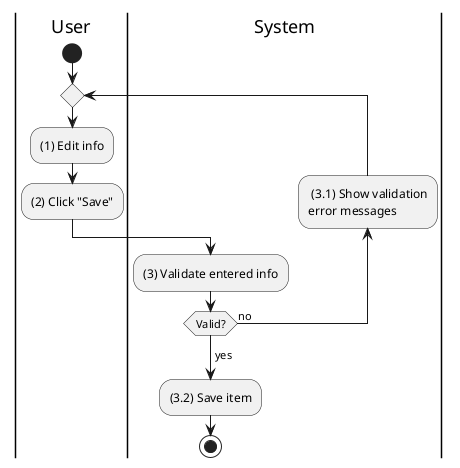 @startuml sales-order-update
|u|User
|s|System

|u|
start
repeat
    :(1) Edit info;
    :(2) Click "Save";

    |s|
    :(3) Validate entered info;
    backward: (3.1) Show validation\nerror messages;
repeat while (Valid?) is (no)
->yes;
:(3.2) Save item;
stop
@enduml